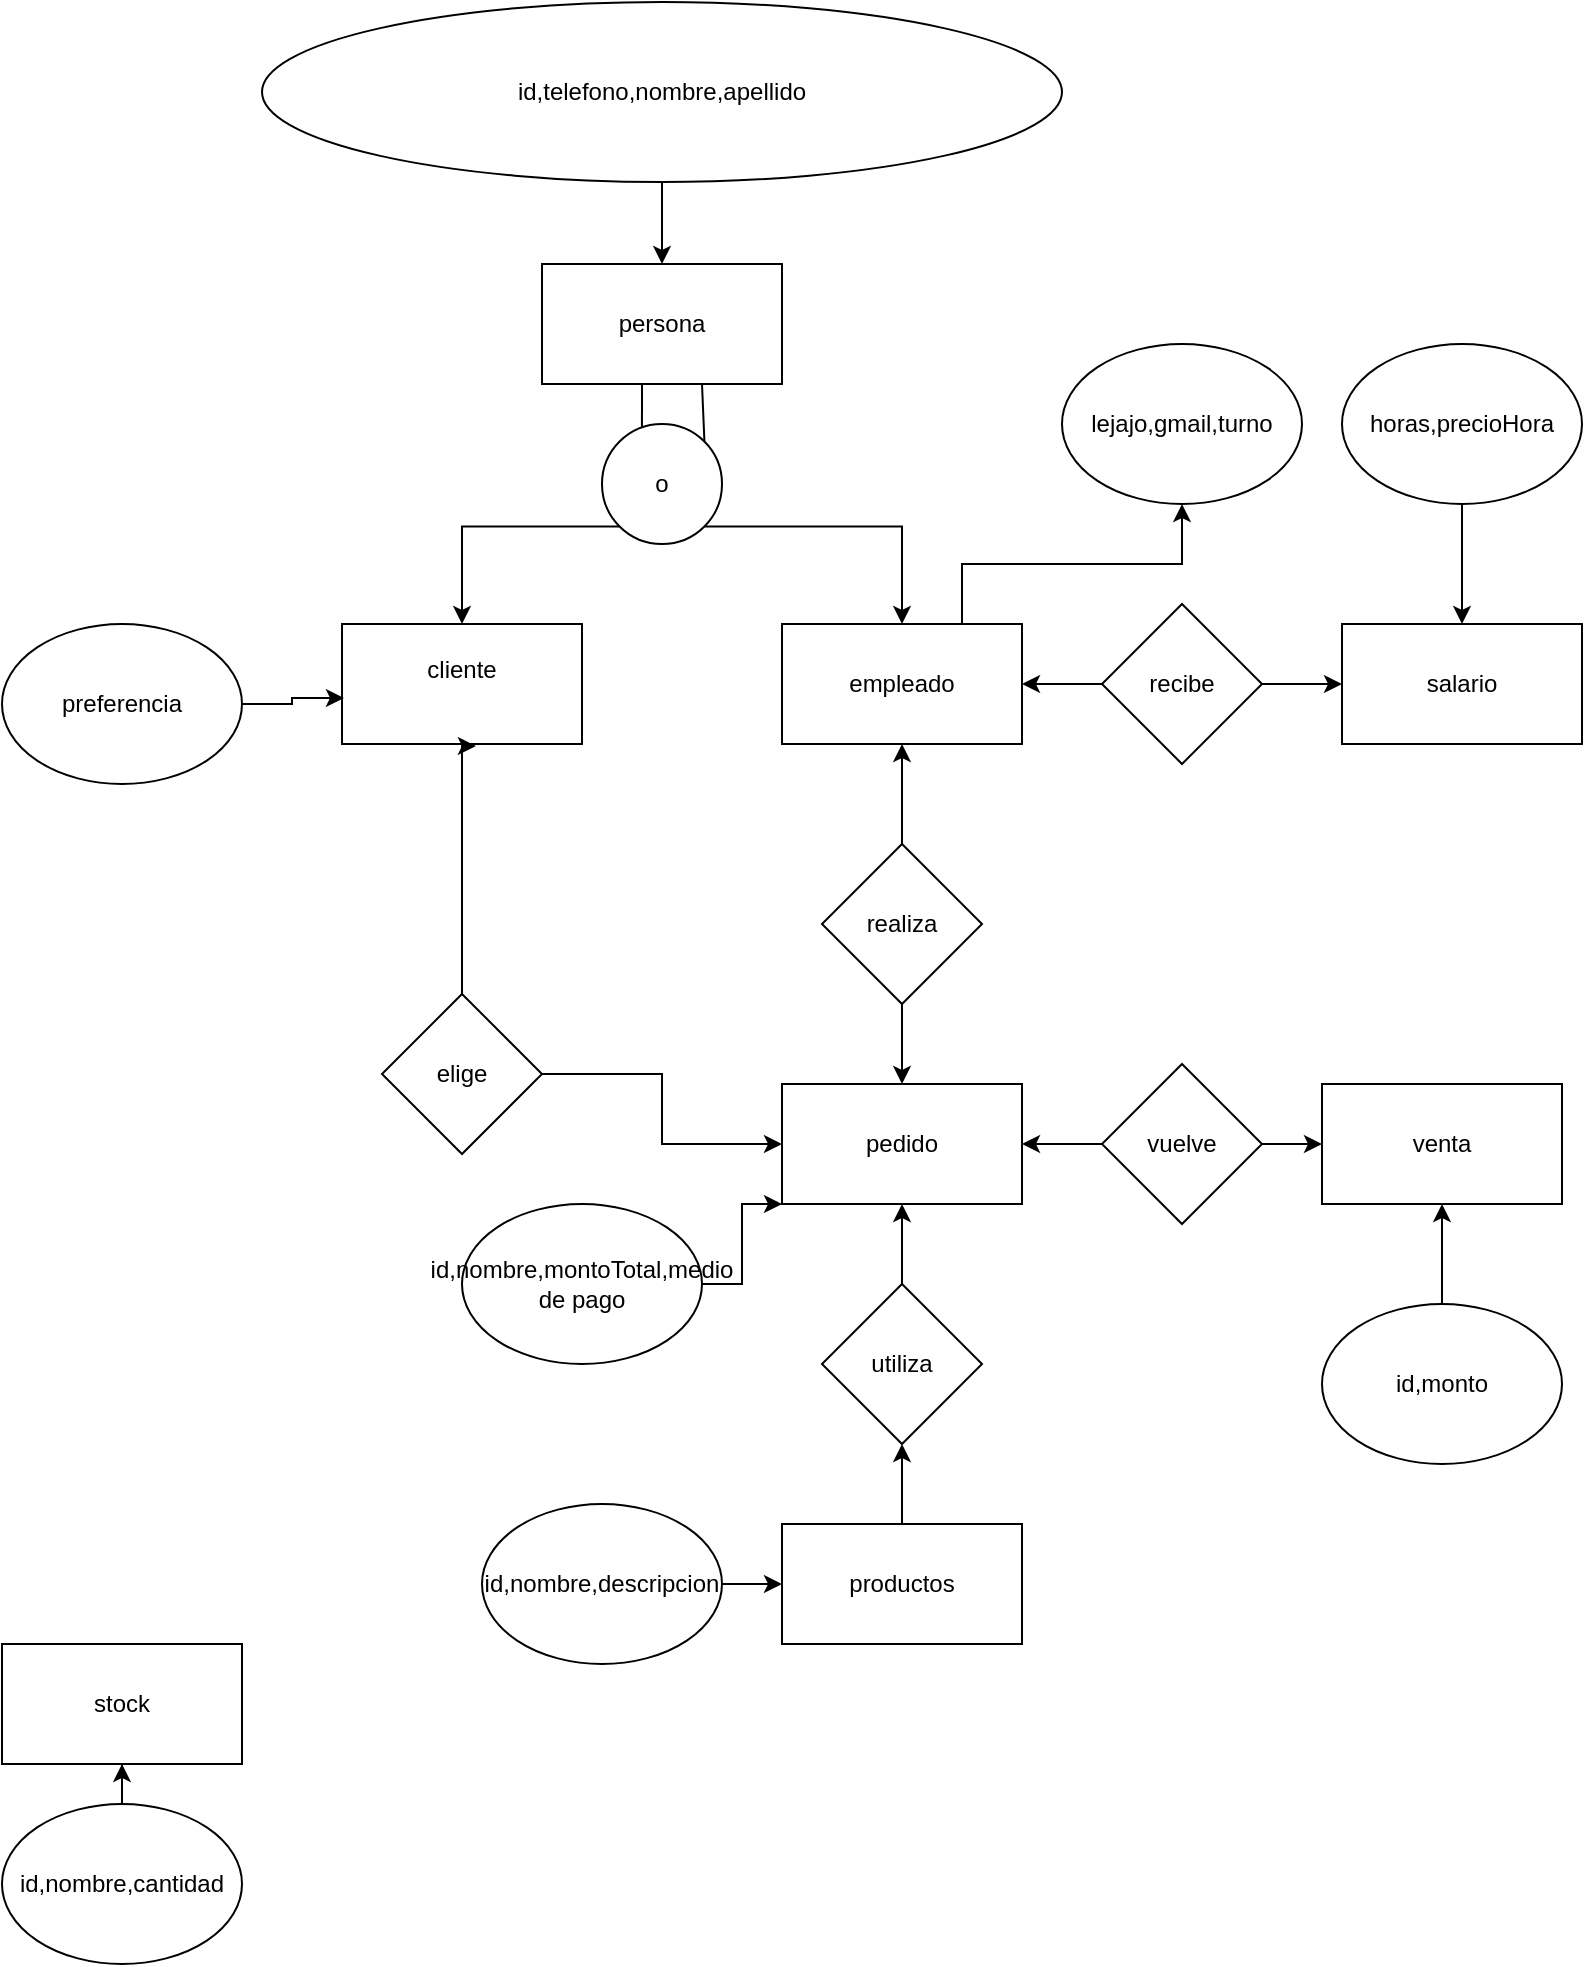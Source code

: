 <mxfile version="24.8.0">
  <diagram name="Página-1" id="p-sFsIcMAcQgl3sg1ada">
    <mxGraphModel dx="1633" dy="796" grid="1" gridSize="10" guides="1" tooltips="1" connect="1" arrows="1" fold="1" page="1" pageScale="1" pageWidth="827" pageHeight="1169" math="0" shadow="0">
      <root>
        <mxCell id="0" />
        <mxCell id="1" parent="0" />
        <mxCell id="0RVl3KVU4fBex6cBu_6I-1" value="persona" style="rounded=0;whiteSpace=wrap;html=1;" vertex="1" parent="1">
          <mxGeometry x="300" y="180" width="120" height="60" as="geometry" />
        </mxCell>
        <mxCell id="0RVl3KVU4fBex6cBu_6I-8" style="edgeStyle=orthogonalEdgeStyle;rounded=0;orthogonalLoop=1;jettySize=auto;html=1;exitX=0;exitY=1;exitDx=0;exitDy=0;entryX=0.5;entryY=0;entryDx=0;entryDy=0;" edge="1" parent="1" source="0RVl3KVU4fBex6cBu_6I-2" target="0RVl3KVU4fBex6cBu_6I-7">
          <mxGeometry relative="1" as="geometry" />
        </mxCell>
        <mxCell id="0RVl3KVU4fBex6cBu_6I-10" style="edgeStyle=orthogonalEdgeStyle;rounded=0;orthogonalLoop=1;jettySize=auto;html=1;exitX=1;exitY=1;exitDx=0;exitDy=0;entryX=0.5;entryY=0;entryDx=0;entryDy=0;" edge="1" parent="1" source="0RVl3KVU4fBex6cBu_6I-2" target="0RVl3KVU4fBex6cBu_6I-9">
          <mxGeometry relative="1" as="geometry" />
        </mxCell>
        <mxCell id="0RVl3KVU4fBex6cBu_6I-2" value="o" style="ellipse;whiteSpace=wrap;html=1;aspect=fixed;" vertex="1" parent="1">
          <mxGeometry x="330" y="260" width="60" height="60" as="geometry" />
        </mxCell>
        <mxCell id="0RVl3KVU4fBex6cBu_6I-4" value="" style="endArrow=none;html=1;rounded=0;exitX=0.333;exitY=0.033;exitDx=0;exitDy=0;exitPerimeter=0;" edge="1" parent="1" source="0RVl3KVU4fBex6cBu_6I-2">
          <mxGeometry width="50" height="50" relative="1" as="geometry">
            <mxPoint x="300" y="290" as="sourcePoint" />
            <mxPoint x="350" y="240" as="targetPoint" />
          </mxGeometry>
        </mxCell>
        <mxCell id="0RVl3KVU4fBex6cBu_6I-6" value="" style="endArrow=none;html=1;rounded=0;exitX=1;exitY=0;exitDx=0;exitDy=0;" edge="1" parent="1" source="0RVl3KVU4fBex6cBu_6I-2">
          <mxGeometry width="50" height="50" relative="1" as="geometry">
            <mxPoint x="330" y="290" as="sourcePoint" />
            <mxPoint x="380" y="240" as="targetPoint" />
          </mxGeometry>
        </mxCell>
        <mxCell id="0RVl3KVU4fBex6cBu_6I-7" value="cliente&lt;div&gt;&lt;br&gt;&lt;/div&gt;" style="rounded=0;whiteSpace=wrap;html=1;" vertex="1" parent="1">
          <mxGeometry x="200" y="360" width="120" height="60" as="geometry" />
        </mxCell>
        <mxCell id="0RVl3KVU4fBex6cBu_6I-31" style="edgeStyle=orthogonalEdgeStyle;rounded=0;orthogonalLoop=1;jettySize=auto;html=1;exitX=0.75;exitY=0;exitDx=0;exitDy=0;entryX=0.5;entryY=1;entryDx=0;entryDy=0;" edge="1" parent="1" source="0RVl3KVU4fBex6cBu_6I-9" target="0RVl3KVU4fBex6cBu_6I-30">
          <mxGeometry relative="1" as="geometry" />
        </mxCell>
        <mxCell id="0RVl3KVU4fBex6cBu_6I-9" value="empleado" style="rounded=0;whiteSpace=wrap;html=1;" vertex="1" parent="1">
          <mxGeometry x="420" y="360" width="120" height="60" as="geometry" />
        </mxCell>
        <mxCell id="0RVl3KVU4fBex6cBu_6I-11" value="pedido" style="rounded=0;whiteSpace=wrap;html=1;" vertex="1" parent="1">
          <mxGeometry x="420" y="590" width="120" height="60" as="geometry" />
        </mxCell>
        <mxCell id="0RVl3KVU4fBex6cBu_6I-14" style="edgeStyle=orthogonalEdgeStyle;rounded=0;orthogonalLoop=1;jettySize=auto;html=1;exitX=0.5;exitY=1;exitDx=0;exitDy=0;entryX=0.5;entryY=0;entryDx=0;entryDy=0;" edge="1" parent="1" source="0RVl3KVU4fBex6cBu_6I-13" target="0RVl3KVU4fBex6cBu_6I-11">
          <mxGeometry relative="1" as="geometry" />
        </mxCell>
        <mxCell id="0RVl3KVU4fBex6cBu_6I-15" style="edgeStyle=orthogonalEdgeStyle;rounded=0;orthogonalLoop=1;jettySize=auto;html=1;exitX=0.5;exitY=0;exitDx=0;exitDy=0;entryX=0.5;entryY=1;entryDx=0;entryDy=0;" edge="1" parent="1" source="0RVl3KVU4fBex6cBu_6I-13" target="0RVl3KVU4fBex6cBu_6I-9">
          <mxGeometry relative="1" as="geometry" />
        </mxCell>
        <mxCell id="0RVl3KVU4fBex6cBu_6I-13" value="realiza" style="rhombus;whiteSpace=wrap;html=1;" vertex="1" parent="1">
          <mxGeometry x="440" y="470" width="80" height="80" as="geometry" />
        </mxCell>
        <mxCell id="0RVl3KVU4fBex6cBu_6I-20" style="edgeStyle=orthogonalEdgeStyle;rounded=0;orthogonalLoop=1;jettySize=auto;html=1;exitX=0.5;exitY=0;exitDx=0;exitDy=0;entryX=0.5;entryY=1;entryDx=0;entryDy=0;" edge="1" parent="1" source="0RVl3KVU4fBex6cBu_6I-17" target="0RVl3KVU4fBex6cBu_6I-18">
          <mxGeometry relative="1" as="geometry" />
        </mxCell>
        <mxCell id="0RVl3KVU4fBex6cBu_6I-17" value="productos" style="rounded=0;whiteSpace=wrap;html=1;" vertex="1" parent="1">
          <mxGeometry x="420" y="810" width="120" height="60" as="geometry" />
        </mxCell>
        <mxCell id="0RVl3KVU4fBex6cBu_6I-19" style="edgeStyle=orthogonalEdgeStyle;rounded=0;orthogonalLoop=1;jettySize=auto;html=1;exitX=0.5;exitY=0;exitDx=0;exitDy=0;entryX=0.5;entryY=1;entryDx=0;entryDy=0;" edge="1" parent="1" source="0RVl3KVU4fBex6cBu_6I-18" target="0RVl3KVU4fBex6cBu_6I-11">
          <mxGeometry relative="1" as="geometry" />
        </mxCell>
        <mxCell id="0RVl3KVU4fBex6cBu_6I-18" value="utiliza" style="rhombus;whiteSpace=wrap;html=1;" vertex="1" parent="1">
          <mxGeometry x="440" y="690" width="80" height="80" as="geometry" />
        </mxCell>
        <mxCell id="0RVl3KVU4fBex6cBu_6I-23" style="edgeStyle=orthogonalEdgeStyle;rounded=0;orthogonalLoop=1;jettySize=auto;html=1;exitX=1;exitY=0.5;exitDx=0;exitDy=0;entryX=0;entryY=0.5;entryDx=0;entryDy=0;" edge="1" parent="1" source="0RVl3KVU4fBex6cBu_6I-21" target="0RVl3KVU4fBex6cBu_6I-22">
          <mxGeometry relative="1" as="geometry" />
        </mxCell>
        <mxCell id="0RVl3KVU4fBex6cBu_6I-24" style="edgeStyle=orthogonalEdgeStyle;rounded=0;orthogonalLoop=1;jettySize=auto;html=1;exitX=0;exitY=0.5;exitDx=0;exitDy=0;entryX=1;entryY=0.5;entryDx=0;entryDy=0;" edge="1" parent="1" source="0RVl3KVU4fBex6cBu_6I-21" target="0RVl3KVU4fBex6cBu_6I-11">
          <mxGeometry relative="1" as="geometry" />
        </mxCell>
        <mxCell id="0RVl3KVU4fBex6cBu_6I-21" value="vuelve" style="rhombus;whiteSpace=wrap;html=1;" vertex="1" parent="1">
          <mxGeometry x="580" y="580" width="80" height="80" as="geometry" />
        </mxCell>
        <mxCell id="0RVl3KVU4fBex6cBu_6I-22" value="venta" style="rounded=0;whiteSpace=wrap;html=1;" vertex="1" parent="1">
          <mxGeometry x="690" y="590" width="120" height="60" as="geometry" />
        </mxCell>
        <mxCell id="0RVl3KVU4fBex6cBu_6I-25" value="stock" style="rounded=0;whiteSpace=wrap;html=1;" vertex="1" parent="1">
          <mxGeometry x="30" y="870" width="120" height="60" as="geometry" />
        </mxCell>
        <mxCell id="0RVl3KVU4fBex6cBu_6I-27" style="edgeStyle=orthogonalEdgeStyle;rounded=0;orthogonalLoop=1;jettySize=auto;html=1;entryX=0.5;entryY=0;entryDx=0;entryDy=0;" edge="1" parent="1" source="0RVl3KVU4fBex6cBu_6I-26" target="0RVl3KVU4fBex6cBu_6I-1">
          <mxGeometry relative="1" as="geometry" />
        </mxCell>
        <mxCell id="0RVl3KVU4fBex6cBu_6I-26" value="id,telefono,nombre,apellido" style="ellipse;whiteSpace=wrap;html=1;" vertex="1" parent="1">
          <mxGeometry x="160" y="49" width="400" height="90" as="geometry" />
        </mxCell>
        <mxCell id="0RVl3KVU4fBex6cBu_6I-28" value="preferencia" style="ellipse;whiteSpace=wrap;html=1;" vertex="1" parent="1">
          <mxGeometry x="30" y="360" width="120" height="80" as="geometry" />
        </mxCell>
        <mxCell id="0RVl3KVU4fBex6cBu_6I-29" style="edgeStyle=orthogonalEdgeStyle;rounded=0;orthogonalLoop=1;jettySize=auto;html=1;entryX=0.008;entryY=0.617;entryDx=0;entryDy=0;entryPerimeter=0;" edge="1" parent="1" source="0RVl3KVU4fBex6cBu_6I-28" target="0RVl3KVU4fBex6cBu_6I-7">
          <mxGeometry relative="1" as="geometry" />
        </mxCell>
        <mxCell id="0RVl3KVU4fBex6cBu_6I-30" value="lejajo,gmail,turno" style="ellipse;whiteSpace=wrap;html=1;" vertex="1" parent="1">
          <mxGeometry x="560" y="220" width="120" height="80" as="geometry" />
        </mxCell>
        <mxCell id="0RVl3KVU4fBex6cBu_6I-32" value="salario" style="rounded=0;whiteSpace=wrap;html=1;" vertex="1" parent="1">
          <mxGeometry x="700" y="360" width="120" height="60" as="geometry" />
        </mxCell>
        <mxCell id="0RVl3KVU4fBex6cBu_6I-34" style="edgeStyle=orthogonalEdgeStyle;rounded=0;orthogonalLoop=1;jettySize=auto;html=1;exitX=0;exitY=0.5;exitDx=0;exitDy=0;entryX=1;entryY=0.5;entryDx=0;entryDy=0;" edge="1" parent="1" source="0RVl3KVU4fBex6cBu_6I-33" target="0RVl3KVU4fBex6cBu_6I-9">
          <mxGeometry relative="1" as="geometry" />
        </mxCell>
        <mxCell id="0RVl3KVU4fBex6cBu_6I-35" style="edgeStyle=orthogonalEdgeStyle;rounded=0;orthogonalLoop=1;jettySize=auto;html=1;exitX=1;exitY=0.5;exitDx=0;exitDy=0;entryX=0;entryY=0.5;entryDx=0;entryDy=0;" edge="1" parent="1" source="0RVl3KVU4fBex6cBu_6I-33" target="0RVl3KVU4fBex6cBu_6I-32">
          <mxGeometry relative="1" as="geometry" />
        </mxCell>
        <mxCell id="0RVl3KVU4fBex6cBu_6I-33" value="recibe" style="rhombus;whiteSpace=wrap;html=1;" vertex="1" parent="1">
          <mxGeometry x="580" y="350" width="80" height="80" as="geometry" />
        </mxCell>
        <mxCell id="0RVl3KVU4fBex6cBu_6I-37" style="edgeStyle=orthogonalEdgeStyle;rounded=0;orthogonalLoop=1;jettySize=auto;html=1;entryX=0.5;entryY=0;entryDx=0;entryDy=0;" edge="1" parent="1" source="0RVl3KVU4fBex6cBu_6I-36" target="0RVl3KVU4fBex6cBu_6I-32">
          <mxGeometry relative="1" as="geometry" />
        </mxCell>
        <mxCell id="0RVl3KVU4fBex6cBu_6I-36" value="horas,precioHora" style="ellipse;whiteSpace=wrap;html=1;" vertex="1" parent="1">
          <mxGeometry x="700" y="220" width="120" height="80" as="geometry" />
        </mxCell>
        <mxCell id="0RVl3KVU4fBex6cBu_6I-39" style="edgeStyle=orthogonalEdgeStyle;rounded=0;orthogonalLoop=1;jettySize=auto;html=1;entryX=0.5;entryY=1;entryDx=0;entryDy=0;" edge="1" parent="1" source="0RVl3KVU4fBex6cBu_6I-38" target="0RVl3KVU4fBex6cBu_6I-22">
          <mxGeometry relative="1" as="geometry" />
        </mxCell>
        <mxCell id="0RVl3KVU4fBex6cBu_6I-38" value="id,monto" style="ellipse;whiteSpace=wrap;html=1;" vertex="1" parent="1">
          <mxGeometry x="690" y="700" width="120" height="80" as="geometry" />
        </mxCell>
        <mxCell id="0RVl3KVU4fBex6cBu_6I-41" style="edgeStyle=orthogonalEdgeStyle;rounded=0;orthogonalLoop=1;jettySize=auto;html=1;exitX=1;exitY=0.5;exitDx=0;exitDy=0;entryX=0;entryY=0.5;entryDx=0;entryDy=0;" edge="1" parent="1" source="0RVl3KVU4fBex6cBu_6I-40" target="0RVl3KVU4fBex6cBu_6I-17">
          <mxGeometry relative="1" as="geometry" />
        </mxCell>
        <mxCell id="0RVl3KVU4fBex6cBu_6I-40" value="id,nombre,descripcion" style="ellipse;whiteSpace=wrap;html=1;" vertex="1" parent="1">
          <mxGeometry x="270" y="800" width="120" height="80" as="geometry" />
        </mxCell>
        <mxCell id="0RVl3KVU4fBex6cBu_6I-43" style="edgeStyle=orthogonalEdgeStyle;rounded=0;orthogonalLoop=1;jettySize=auto;html=1;" edge="1" parent="1" source="0RVl3KVU4fBex6cBu_6I-42" target="0RVl3KVU4fBex6cBu_6I-11">
          <mxGeometry relative="1" as="geometry">
            <Array as="points">
              <mxPoint x="400" y="690" />
              <mxPoint x="400" y="650" />
            </Array>
          </mxGeometry>
        </mxCell>
        <mxCell id="0RVl3KVU4fBex6cBu_6I-42" value="id,nombre,montoTotal,medio de pago" style="ellipse;whiteSpace=wrap;html=1;" vertex="1" parent="1">
          <mxGeometry x="260" y="650" width="120" height="80" as="geometry" />
        </mxCell>
        <mxCell id="0RVl3KVU4fBex6cBu_6I-45" style="edgeStyle=orthogonalEdgeStyle;rounded=0;orthogonalLoop=1;jettySize=auto;html=1;entryX=0.5;entryY=1;entryDx=0;entryDy=0;" edge="1" parent="1" source="0RVl3KVU4fBex6cBu_6I-44" target="0RVl3KVU4fBex6cBu_6I-25">
          <mxGeometry relative="1" as="geometry" />
        </mxCell>
        <mxCell id="0RVl3KVU4fBex6cBu_6I-44" value="id,nombre,cantidad" style="ellipse;whiteSpace=wrap;html=1;" vertex="1" parent="1">
          <mxGeometry x="30" y="950" width="120" height="80" as="geometry" />
        </mxCell>
        <mxCell id="0RVl3KVU4fBex6cBu_6I-47" style="edgeStyle=orthogonalEdgeStyle;rounded=0;orthogonalLoop=1;jettySize=auto;html=1;entryX=0;entryY=0.5;entryDx=0;entryDy=0;" edge="1" parent="1" source="0RVl3KVU4fBex6cBu_6I-46" target="0RVl3KVU4fBex6cBu_6I-11">
          <mxGeometry relative="1" as="geometry" />
        </mxCell>
        <mxCell id="0RVl3KVU4fBex6cBu_6I-46" value="elige" style="rhombus;whiteSpace=wrap;html=1;" vertex="1" parent="1">
          <mxGeometry x="220" y="545" width="80" height="80" as="geometry" />
        </mxCell>
        <mxCell id="0RVl3KVU4fBex6cBu_6I-48" style="edgeStyle=orthogonalEdgeStyle;rounded=0;orthogonalLoop=1;jettySize=auto;html=1;exitX=0.5;exitY=0;exitDx=0;exitDy=0;entryX=0.558;entryY=1.017;entryDx=0;entryDy=0;entryPerimeter=0;" edge="1" parent="1" source="0RVl3KVU4fBex6cBu_6I-46" target="0RVl3KVU4fBex6cBu_6I-7">
          <mxGeometry relative="1" as="geometry">
            <Array as="points">
              <mxPoint x="260" y="421" />
            </Array>
          </mxGeometry>
        </mxCell>
      </root>
    </mxGraphModel>
  </diagram>
</mxfile>
